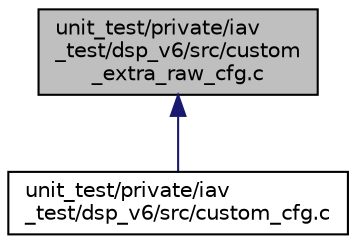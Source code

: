 digraph "unit_test/private/iav_test/dsp_v6/src/custom_extra_raw_cfg.c"
{
 // INTERACTIVE_SVG=YES
 // LATEX_PDF_SIZE
  bgcolor="transparent";
  edge [fontname="Helvetica",fontsize="10",labelfontname="Helvetica",labelfontsize="10"];
  node [fontname="Helvetica",fontsize="10",shape=record];
  Node1 [label="unit_test/private/iav\l_test/dsp_v6/src/custom\l_extra_raw_cfg.c",height=0.2,width=0.4,color="black", fillcolor="grey75", style="filled", fontcolor="black",tooltip=" "];
  Node1 -> Node2 [dir="back",color="midnightblue",fontsize="10",style="solid",fontname="Helvetica"];
  Node2 [label="unit_test/private/iav\l_test/dsp_v6/src/custom_cfg.c",height=0.2,width=0.4,color="black",URL="$db/deb/custom__cfg_8c.html",tooltip=" "];
}
